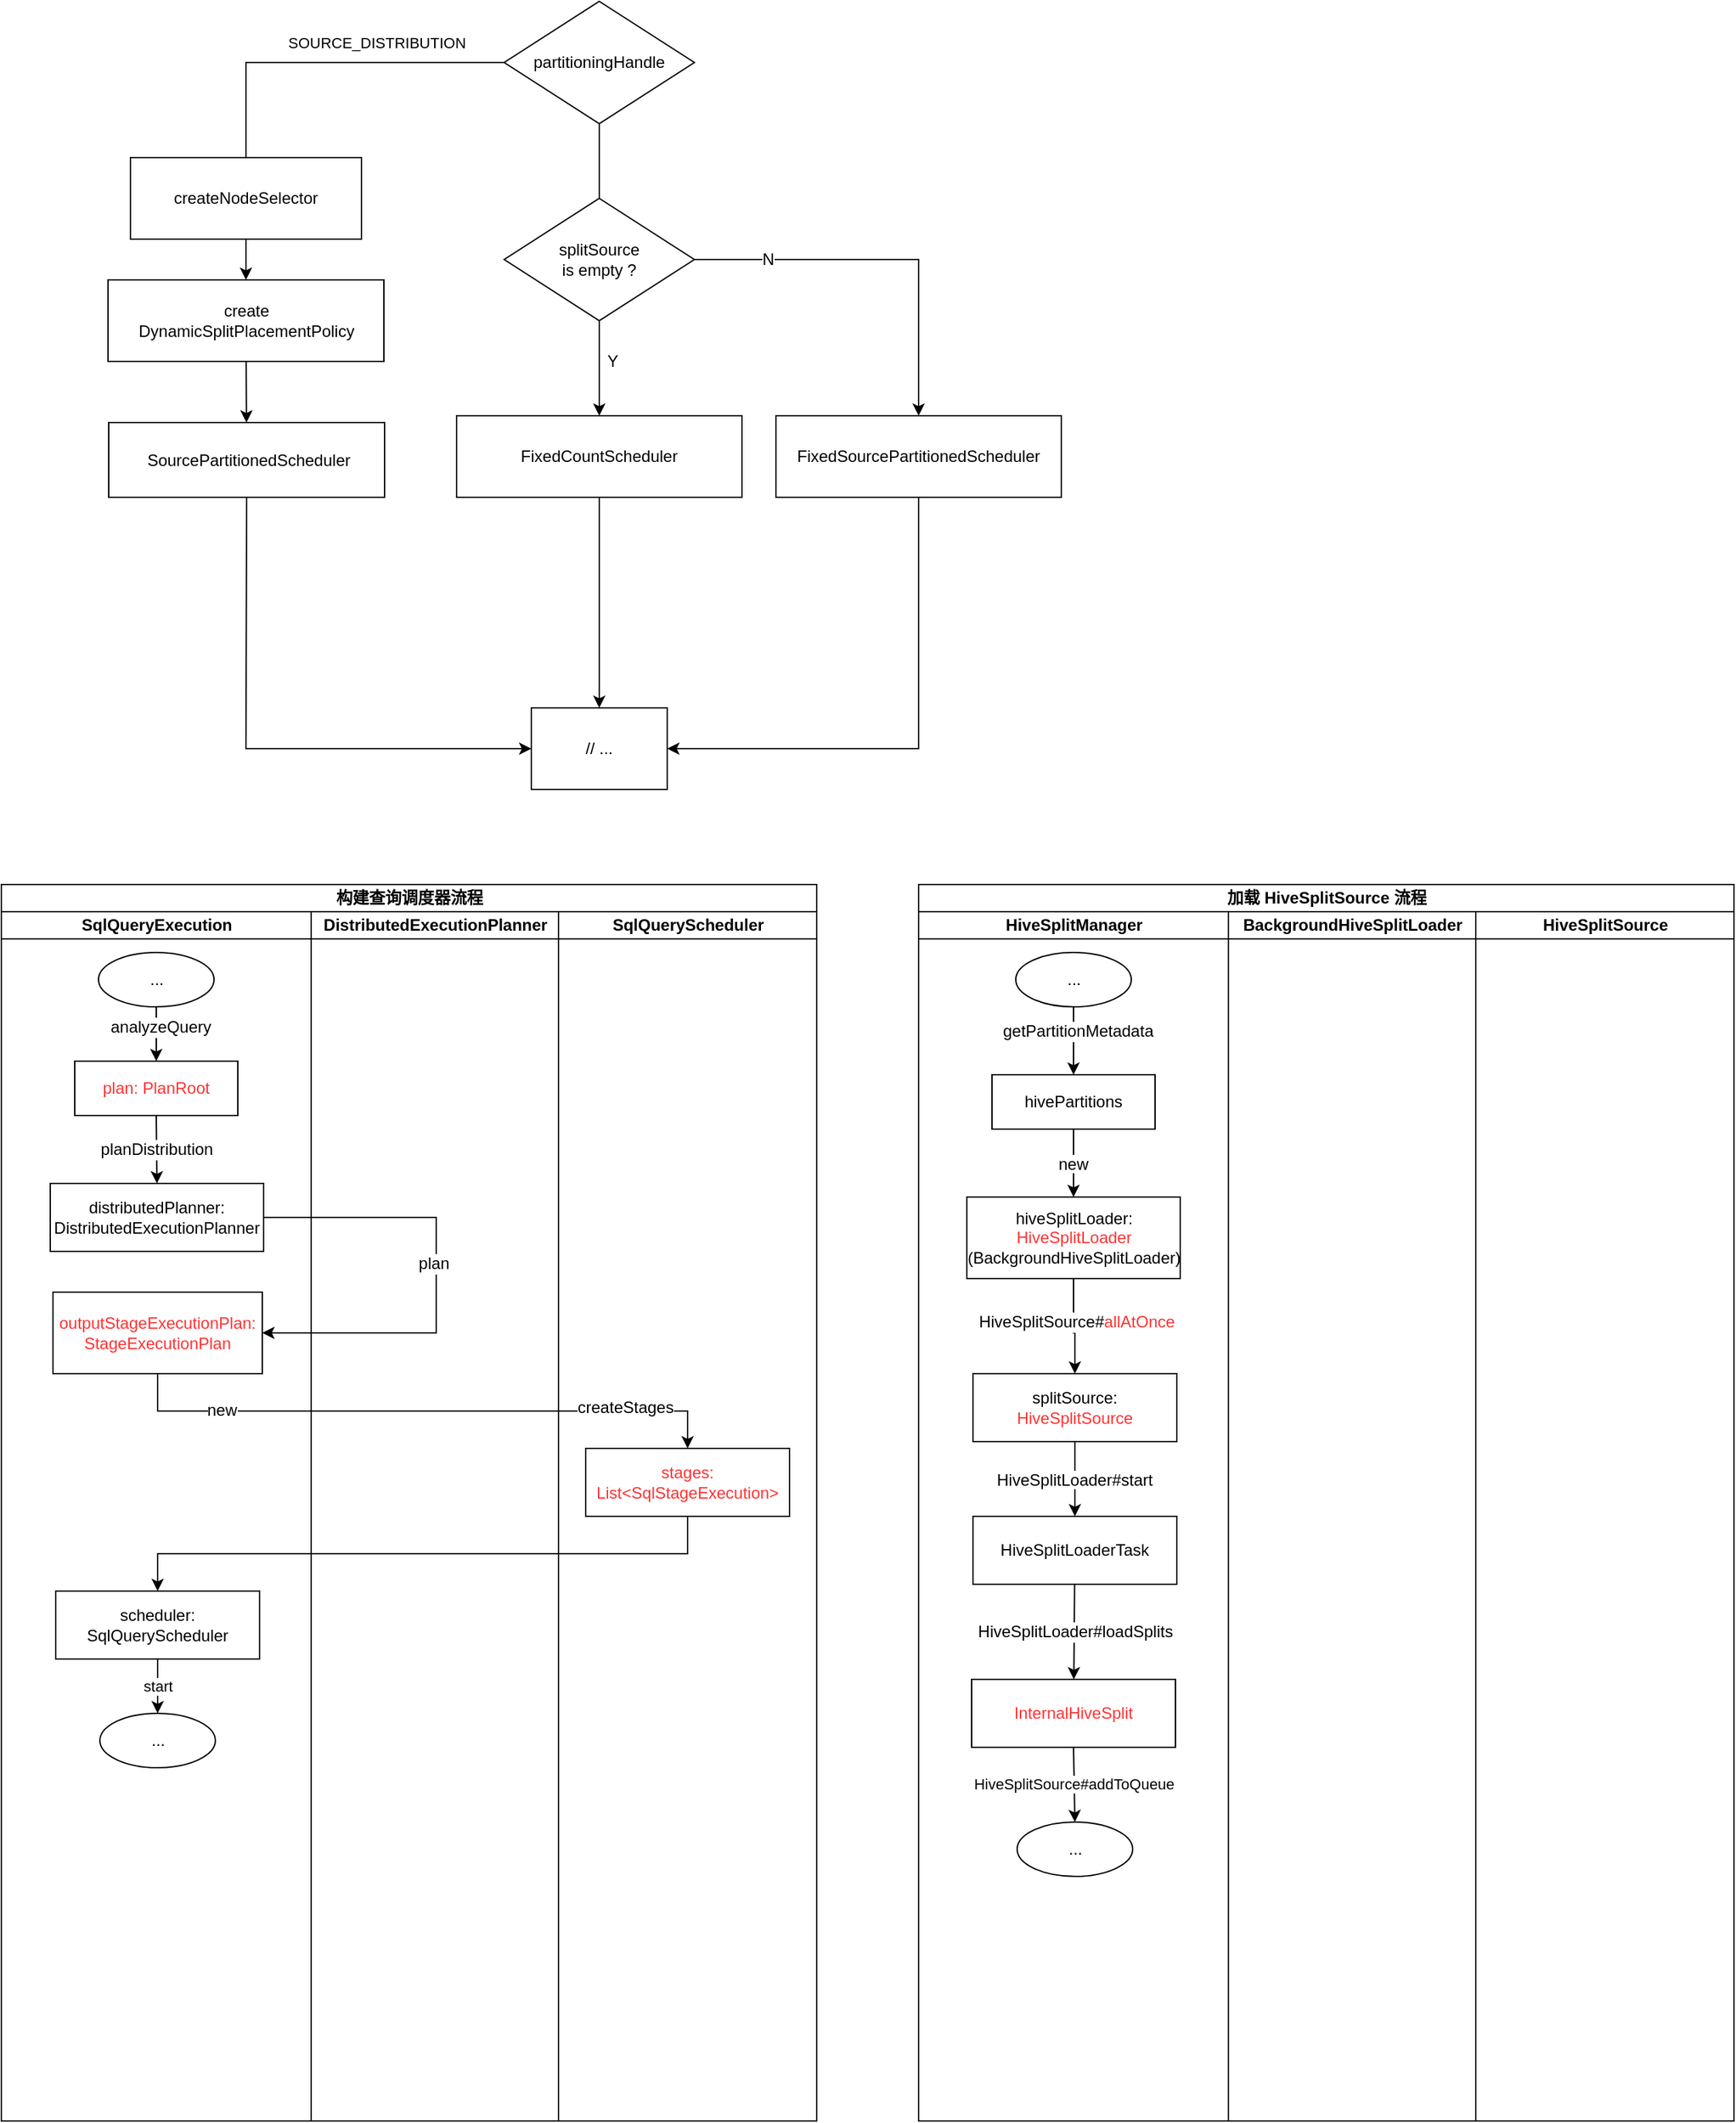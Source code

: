 <mxfile version="12.1.0" type="github" pages="1"><diagram id="IUXzHtW_R0PJzRLwc07r" name="Page-1"><mxGraphModel dx="1186" dy="775" grid="1" gridSize="10" guides="1" tooltips="1" connect="1" arrows="1" fold="1" page="1" pageScale="1" pageWidth="2339" pageHeight="3300" math="0" shadow="0"><root><mxCell id="0"/><mxCell id="1" parent="0"/><mxCell id="SPzI8nF-dsDxfP2UtwFZ-1" value="partitioningHandle" style="rhombus;whiteSpace=wrap;html=1;" vertex="1" parent="1"><mxGeometry x="380" y="200" width="140" height="90" as="geometry"/></mxCell><mxCell id="SPzI8nF-dsDxfP2UtwFZ-11" value="// ..." style="whiteSpace=wrap;html=1;align=center;verticalAlign=middle;container=1;recursiveResize=0;treeFolding=1;treeMoving=1;" vertex="1" parent="1"><mxGeometry x="400" y="720" width="100" height="60" as="geometry"/></mxCell><mxCell id="SPzI8nF-dsDxfP2UtwFZ-12" value="" style="edgeStyle=elbowEdgeStyle;elbow=vertical;startArrow=none;endArrow=none;rounded=0;exitX=0.5;exitY=1;exitDx=0;exitDy=0;" edge="1" parent="1" source="SPzI8nF-dsDxfP2UtwFZ-1"><mxGeometry relative="1" as="geometry"><mxPoint x="680" y="280" as="sourcePoint"/><mxPoint x="450" y="360" as="targetPoint"/></mxGeometry></mxCell><mxCell id="SPzI8nF-dsDxfP2UtwFZ-15" value="createNodeSelector" style="whiteSpace=wrap;html=1;align=center;verticalAlign=middle;container=1;recursiveResize=0;treeFolding=1;treeMoving=1;" vertex="1" parent="1"><mxGeometry x="105" y="315" width="170" height="60" as="geometry"/></mxCell><mxCell id="SPzI8nF-dsDxfP2UtwFZ-16" value="SOURCE_DISTRIBUTION" style="edgeStyle=elbowEdgeStyle;elbow=vertical;startArrow=none;endArrow=none;rounded=0;exitX=0;exitY=0.5;exitDx=0;exitDy=0;" edge="1" target="SPzI8nF-dsDxfP2UtwFZ-15" parent="1" source="SPzI8nF-dsDxfP2UtwFZ-1"><mxGeometry x="-0.28" y="-15" relative="1" as="geometry"><mxPoint x="330" y="245" as="sourcePoint"/><Array as="points"><mxPoint x="190" y="245"/></Array><mxPoint as="offset"/></mxGeometry></mxCell><mxCell id="SPzI8nF-dsDxfP2UtwFZ-22" value="" style="edgeStyle=none;rounded=0;orthogonalLoop=1;jettySize=auto;html=1;" edge="1" parent="1" source="SPzI8nF-dsDxfP2UtwFZ-18" target="SPzI8nF-dsDxfP2UtwFZ-21"><mxGeometry relative="1" as="geometry"/></mxCell><mxCell id="SPzI8nF-dsDxfP2UtwFZ-18" value="create&lt;br&gt;DynamicSplitPlacementPolicy" style="whiteSpace=wrap;html=1;align=center;verticalAlign=middle;container=1;recursiveResize=0;treeFolding=1;treeMoving=1;" vertex="1" parent="1"><mxGeometry x="88.5" y="405" width="203" height="60" as="geometry"/></mxCell><mxCell id="SPzI8nF-dsDxfP2UtwFZ-21" value="&amp;nbsp;SourcePartitionedScheduler" style="whiteSpace=wrap;html=1;align=center;verticalAlign=middle;container=1;recursiveResize=0;treeFolding=1;treeMoving=1;" vertex="1" parent="1"><mxGeometry x="89" y="510" width="203" height="55" as="geometry"/></mxCell><mxCell id="SPzI8nF-dsDxfP2UtwFZ-25" value="" style="edgeStyle=none;rounded=0;orthogonalLoop=1;jettySize=auto;html=1;exitX=0.5;exitY=1;exitDx=0;exitDy=0;entryX=0.5;entryY=0;entryDx=0;entryDy=0;" edge="1" parent="1" source="SPzI8nF-dsDxfP2UtwFZ-15" target="SPzI8nF-dsDxfP2UtwFZ-18"><mxGeometry relative="1" as="geometry"><mxPoint x="270" y="560" as="sourcePoint"/><mxPoint x="270" y="630" as="targetPoint"/></mxGeometry></mxCell><mxCell id="SPzI8nF-dsDxfP2UtwFZ-28" value="" style="edgeStyle=none;rounded=0;orthogonalLoop=1;jettySize=auto;html=1;exitX=0.5;exitY=1;exitDx=0;exitDy=0;entryX=0;entryY=0.5;entryDx=0;entryDy=0;" edge="1" parent="1" source="SPzI8nF-dsDxfP2UtwFZ-21" target="SPzI8nF-dsDxfP2UtwFZ-11"><mxGeometry relative="1" as="geometry"><mxPoint x="280" y="840" as="sourcePoint"/><mxPoint x="330" y="850" as="targetPoint"/><Array as="points"><mxPoint x="190" y="750"/></Array></mxGeometry></mxCell><mxCell id="SPzI8nF-dsDxfP2UtwFZ-30" value="splitSource&lt;br&gt;is empty ?" style="rhombus;whiteSpace=wrap;html=1;" vertex="1" parent="1"><mxGeometry x="380" y="345" width="140" height="90" as="geometry"/></mxCell><mxCell id="SPzI8nF-dsDxfP2UtwFZ-31" value="FixedCountScheduler" style="whiteSpace=wrap;html=1;align=center;verticalAlign=middle;container=1;recursiveResize=0;treeFolding=1;treeMoving=1;" vertex="1" parent="1"><mxGeometry x="345" y="505" width="210" height="60" as="geometry"/></mxCell><mxCell id="SPzI8nF-dsDxfP2UtwFZ-33" value="Y" style="text;html=1;strokeColor=none;fillColor=none;align=center;verticalAlign=middle;whiteSpace=wrap;rounded=0;" vertex="1" parent="1"><mxGeometry x="440" y="455" width="40" height="20" as="geometry"/></mxCell><mxCell id="SPzI8nF-dsDxfP2UtwFZ-38" value="" style="edgeStyle=none;rounded=0;orthogonalLoop=1;jettySize=auto;html=1;exitX=0.5;exitY=1;exitDx=0;exitDy=0;" edge="1" parent="1" source="SPzI8nF-dsDxfP2UtwFZ-30" target="SPzI8nF-dsDxfP2UtwFZ-31"><mxGeometry relative="1" as="geometry"><mxPoint x="200" y="475" as="sourcePoint"/><mxPoint x="200" y="515" as="targetPoint"/></mxGeometry></mxCell><mxCell id="SPzI8nF-dsDxfP2UtwFZ-39" value="" style="edgeStyle=none;rounded=0;orthogonalLoop=1;jettySize=auto;html=1;exitX=1;exitY=0.5;exitDx=0;exitDy=0;entryX=0.5;entryY=0;entryDx=0;entryDy=0;" edge="1" parent="1" source="SPzI8nF-dsDxfP2UtwFZ-30" target="SPzI8nF-dsDxfP2UtwFZ-40"><mxGeometry relative="1" as="geometry"><mxPoint x="460" y="445" as="sourcePoint"/><mxPoint x="660" y="390" as="targetPoint"/><Array as="points"><mxPoint x="685" y="390"/></Array></mxGeometry></mxCell><mxCell id="SPzI8nF-dsDxfP2UtwFZ-41" value="N" style="text;html=1;resizable=0;points=[];align=center;verticalAlign=middle;labelBackgroundColor=#ffffff;" vertex="1" connectable="0" parent="SPzI8nF-dsDxfP2UtwFZ-39"><mxGeometry x="-0.614" relative="1" as="geometry"><mxPoint as="offset"/></mxGeometry></mxCell><mxCell id="SPzI8nF-dsDxfP2UtwFZ-40" value="&lt;span style=&quot;white-space: normal&quot;&gt;FixedSourcePartitionedScheduler&lt;/span&gt;" style="whiteSpace=wrap;html=1;align=center;verticalAlign=middle;container=1;recursiveResize=0;treeFolding=1;treeMoving=1;" vertex="1" parent="1"><mxGeometry x="580" y="505" width="210" height="60" as="geometry"/></mxCell><mxCell id="SPzI8nF-dsDxfP2UtwFZ-43" value="" style="edgeStyle=none;rounded=0;orthogonalLoop=1;jettySize=auto;html=1;exitX=0.5;exitY=1;exitDx=0;exitDy=0;entryX=0.5;entryY=0;entryDx=0;entryDy=0;" edge="1" parent="1" source="SPzI8nF-dsDxfP2UtwFZ-31" target="SPzI8nF-dsDxfP2UtwFZ-11"><mxGeometry relative="1" as="geometry"><mxPoint x="460" y="445" as="sourcePoint"/><mxPoint x="460" y="515" as="targetPoint"/></mxGeometry></mxCell><mxCell id="SPzI8nF-dsDxfP2UtwFZ-48" value="构建查询调度器流程" style="swimlane;html=1;childLayout=stackLayout;resizeParent=1;resizeParentMax=0;startSize=20;" vertex="1" parent="1"><mxGeometry x="10" y="850" width="600" height="910" as="geometry"/></mxCell><mxCell id="SPzI8nF-dsDxfP2UtwFZ-97" value="" style="edgeStyle=elbowEdgeStyle;elbow=vertical;startArrow=none;endArrow=classic;rounded=0;exitX=0.5;exitY=1;exitDx=0;exitDy=0;endFill=1;" edge="1" target="SPzI8nF-dsDxfP2UtwFZ-96" parent="SPzI8nF-dsDxfP2UtwFZ-48" source="SPzI8nF-dsDxfP2UtwFZ-89"><mxGeometry relative="1" as="geometry"><mxPoint x="502.5" y="560" as="sourcePoint"/></mxGeometry></mxCell><mxCell id="SPzI8nF-dsDxfP2UtwFZ-49" value="SqlQueryExecution" style="swimlane;html=1;startSize=20;" vertex="1" parent="SPzI8nF-dsDxfP2UtwFZ-48"><mxGeometry y="20" width="228" height="890" as="geometry"/></mxCell><UserObject label="plan: PlanRoot" treeRoot="1" id="SPzI8nF-dsDxfP2UtwFZ-58"><mxCell style="whiteSpace=wrap;html=1;align=center;treeFolding=1;treeMoving=1;container=1;recursiveResize=0;labelBackgroundColor=none;fontColor=#FF3333;" vertex="1" parent="SPzI8nF-dsDxfP2UtwFZ-49"><mxGeometry x="54" y="110" width="120" height="40" as="geometry"/></mxCell></UserObject><mxCell id="SPzI8nF-dsDxfP2UtwFZ-59" value="" style="endArrow=classic;html=1;entryX=0.5;entryY=0;entryDx=0;entryDy=0;" edge="1" parent="SPzI8nF-dsDxfP2UtwFZ-49" target="SPzI8nF-dsDxfP2UtwFZ-58"><mxGeometry width="50" height="50" relative="1" as="geometry"><mxPoint x="114" y="70" as="sourcePoint"/><mxPoint x="139" y="50" as="targetPoint"/></mxGeometry></mxCell><mxCell id="SPzI8nF-dsDxfP2UtwFZ-61" value="analyzeQuery" style="text;html=1;resizable=0;points=[];align=center;verticalAlign=middle;labelBackgroundColor=#ffffff;" vertex="1" connectable="0" parent="SPzI8nF-dsDxfP2UtwFZ-59"><mxGeometry x="-0.28" y="3" relative="1" as="geometry"><mxPoint as="offset"/></mxGeometry></mxCell><mxCell id="SPzI8nF-dsDxfP2UtwFZ-62" value="..." style="ellipse;whiteSpace=wrap;html=1;" vertex="1" parent="SPzI8nF-dsDxfP2UtwFZ-49"><mxGeometry x="71.5" y="30" width="85" height="40" as="geometry"/></mxCell><UserObject label="distributedPlanner:&lt;br&gt;DistributedExecutionPlanner" treeRoot="1" id="SPzI8nF-dsDxfP2UtwFZ-73"><mxCell style="whiteSpace=wrap;html=1;align=center;treeFolding=1;treeMoving=1;container=1;recursiveResize=0;" vertex="1" parent="SPzI8nF-dsDxfP2UtwFZ-49"><mxGeometry x="36" y="200" width="157" height="50" as="geometry"/></mxCell></UserObject><mxCell id="SPzI8nF-dsDxfP2UtwFZ-76" value="" style="endArrow=classic;html=1;exitX=0.5;exitY=1;exitDx=0;exitDy=0;entryX=0.5;entryY=0;entryDx=0;entryDy=0;" edge="1" parent="SPzI8nF-dsDxfP2UtwFZ-49" source="SPzI8nF-dsDxfP2UtwFZ-58" target="SPzI8nF-dsDxfP2UtwFZ-73"><mxGeometry width="50" height="50" relative="1" as="geometry"><mxPoint x="113" y="205" as="sourcePoint"/><mxPoint x="113" y="250" as="targetPoint"/></mxGeometry></mxCell><mxCell id="SPzI8nF-dsDxfP2UtwFZ-77" value="planDistribution" style="text;html=1;resizable=0;points=[];align=center;verticalAlign=middle;labelBackgroundColor=#ffffff;" vertex="1" connectable="0" parent="SPzI8nF-dsDxfP2UtwFZ-76"><mxGeometry x="-0.28" y="3" relative="1" as="geometry"><mxPoint x="-3" y="7" as="offset"/></mxGeometry></mxCell><mxCell id="SPzI8nF-dsDxfP2UtwFZ-65" value="outputStageExecutionPlan:&lt;br&gt;StageExecutionPlan" style="whiteSpace=wrap;html=1;align=center;verticalAlign=middle;container=1;recursiveResize=0;treeFolding=1;treeMoving=1;fontColor=#FF3333;" vertex="1" parent="SPzI8nF-dsDxfP2UtwFZ-49"><mxGeometry x="38" y="280" width="154" height="60" as="geometry"/></mxCell><mxCell id="SPzI8nF-dsDxfP2UtwFZ-66" value="" style="edgeStyle=elbowEdgeStyle;elbow=vertical;startArrow=none;endArrow=classic;rounded=0;endFill=1;exitX=1;exitY=0.5;exitDx=0;exitDy=0;entryX=1;entryY=0.5;entryDx=0;entryDy=0;" edge="1" target="SPzI8nF-dsDxfP2UtwFZ-65" parent="SPzI8nF-dsDxfP2UtwFZ-49" source="SPzI8nF-dsDxfP2UtwFZ-73"><mxGeometry relative="1" as="geometry"><mxPoint x="120" y="360" as="sourcePoint"/><mxPoint x="310" y="440" as="targetPoint"/><Array as="points"><mxPoint x="320" y="350"/><mxPoint x="170" y="270"/><mxPoint x="330" y="300"/><mxPoint x="130" y="280"/><mxPoint x="250" y="290"/><mxPoint x="300" y="270"/><mxPoint x="350" y="310"/><mxPoint x="140" y="310"/><mxPoint x="210" y="400"/></Array></mxGeometry></mxCell><mxCell id="SPzI8nF-dsDxfP2UtwFZ-91" value="&lt;span style=&quot;font-family: &amp;#34;helvetica&amp;#34; , &amp;#34;arial&amp;#34; , sans-serif ; font-size: 0px ; background-color: rgb(248 , 249 , 250)&quot;&gt;%3CmxGraphModel%3E%3Croot%3E%3CmxCell%20id%3D%220%22%2F%3E%3CmxCell%20id%3D%221%22%20parent%3D%220%22%2F%3E%3CmxCell%20id%3D%222%22%20value%3D%22plan%22%20style%3D%22text%3Bhtml%3D1%3Bresizable%3D0%3Bpoints%3D%5B%5D%3Balign%3Dcenter%3BverticalAlign%3Dmiddle%3BlabelBackgroundColor%3D%23ffffff%3B%22%20vertex%3D%221%22%20connectable%3D%220%22%20parent%3D%221%22%3E%3CmxGeometry%20x%3D%22277%22%20y%3D%221158%22%20as%3D%22geometry%22%3E%3CmxPoint%20as%3D%22offset%22%2F%3E%3C%2FmxGeometry%3E%3C%2FmxCell%3E%3C%2Froot%3E%3C%2FmxGraphModel%3E&lt;/span&gt;" style="text;html=1;resizable=0;points=[];align=center;verticalAlign=middle;labelBackgroundColor=#ffffff;" vertex="1" connectable="0" parent="SPzI8nF-dsDxfP2UtwFZ-66"><mxGeometry x="0.422" relative="1" as="geometry"><mxPoint as="offset"/></mxGeometry></mxCell><mxCell id="SPzI8nF-dsDxfP2UtwFZ-93" value="&lt;span style=&quot;font-family: &amp;#34;helvetica&amp;#34; , &amp;#34;arial&amp;#34; , sans-serif ; font-size: 0px ; background-color: rgb(248 , 249 , 250)&quot;&gt;%3CmxGraphModel%3E%3Croot%3E%3CmxCell%20id%3D%220%22%2F%3E%3CmxCell%20id%3D%221%22%20parent%3D%220%22%2F%3E%3CmxCell%20id%3D%222%22%20value%3D%22plan%22%20style%3D%22text%3Bhtml%3D1%3Bresizable%3D0%3Bpoints%3D%5B%5D%3Balign%3Dcenter%3BverticalAlign%3Dmiddle%3BlabelBackgroundColor%3D%23ffffff%3B%22%20vertex%3D%221%22%20connectable%3D%220%22%20parent%3D%221%22%3E%3CmxGeometry%20x%3D%22425%22%20y%3D%221250%22%20as%3D%22geometry%22%3E%3CmxPoint%20as%3D%22offset%22%2F%3E%3C%2FmxGeometry%3E%3C%2FmxCell%3E%3C%2Froot%3E%3C%2FmxGraphModel%3E&lt;/span&gt;&lt;span style=&quot;font-family: &amp;#34;helvetica&amp;#34; , &amp;#34;arial&amp;#34; , sans-serif ; font-size: 0px ; background-color: rgb(248 , 249 , 250)&quot;&gt;%3CmxGraphModel%3E%3Croot%3E%3CmxCell%20id%3D%220%22%2F%3E%3CmxCell%20id%3D%221%22%20parent%3D%220%22%2F%3E%3CmxCell%20id%3D%222%22%20value%3D%22plan%22%20style%3D%22text%3Bhtml%3D1%3Bresizable%3D0%3Bpoints%3D%5B%5D%3Balign%3Dcenter%3BverticalAlign%3Dmiddle%3BlabelBackgroundColor%3D%23ffffff%3B%22%20vertex%3D%221%22%20connectable%3D%220%22%20parent%3D%221%22%3E%3CmxGeometry%20x%3D%22425%22%20y%3D%221250%22%20as%3D%22geometry%22%3E%3CmxPoint%20as%3D%22offset%22%2F%3E%3C%2FmxGeometry%3E%3C%2FmxCell%3E%3C%2Froot%3E%3C%2FmxGraphModel%3Eplan&lt;br&gt;&lt;br&gt;&lt;/span&gt;" style="text;html=1;resizable=0;points=[];align=center;verticalAlign=middle;labelBackgroundColor=#ffffff;" vertex="1" connectable="0" parent="SPzI8nF-dsDxfP2UtwFZ-66"><mxGeometry x="-0.042" relative="1" as="geometry"><mxPoint as="offset"/></mxGeometry></mxCell><mxCell id="SPzI8nF-dsDxfP2UtwFZ-94" value="plan" style="text;html=1;resizable=0;points=[];align=center;verticalAlign=middle;labelBackgroundColor=#ffffff;" vertex="1" connectable="0" parent="SPzI8nF-dsDxfP2UtwFZ-66"><mxGeometry x="-0.057" y="-2" relative="1" as="geometry"><mxPoint as="offset"/></mxGeometry></mxCell><mxCell id="SPzI8nF-dsDxfP2UtwFZ-96" value="scheduler:&lt;br&gt;SqlQueryScheduler" style="whiteSpace=wrap;html=1;align=center;verticalAlign=middle;container=1;recursiveResize=0;treeFolding=1;treeMoving=1;" vertex="1" parent="SPzI8nF-dsDxfP2UtwFZ-49"><mxGeometry x="40" y="500" width="150" height="50" as="geometry"/></mxCell><mxCell id="SPzI8nF-dsDxfP2UtwFZ-103" value="..." style="ellipse;whiteSpace=wrap;html=1;" vertex="1" parent="SPzI8nF-dsDxfP2UtwFZ-49"><mxGeometry x="72.5" y="590" width="85" height="40" as="geometry"/></mxCell><mxCell id="SPzI8nF-dsDxfP2UtwFZ-104" value="start" style="endArrow=classic;html=1;exitX=0.5;exitY=1;exitDx=0;exitDy=0;entryX=0.5;entryY=0;entryDx=0;entryDy=0;" edge="1" parent="SPzI8nF-dsDxfP2UtwFZ-49" source="SPzI8nF-dsDxfP2UtwFZ-96" target="SPzI8nF-dsDxfP2UtwFZ-103"><mxGeometry width="50" height="50" relative="1" as="geometry"><mxPoint x="113" y="540" as="sourcePoint"/><mxPoint x="113.5" y="590" as="targetPoint"/></mxGeometry></mxCell><mxCell id="SPzI8nF-dsDxfP2UtwFZ-50" value="DistributedExecutionPlanner" style="swimlane;html=1;startSize=20;" vertex="1" parent="SPzI8nF-dsDxfP2UtwFZ-48"><mxGeometry x="228" y="20" width="182" height="890" as="geometry"/></mxCell><mxCell id="SPzI8nF-dsDxfP2UtwFZ-51" value="SqlQueryScheduler" style="swimlane;html=1;startSize=20;" vertex="1" parent="SPzI8nF-dsDxfP2UtwFZ-48"><mxGeometry x="410" y="20" width="190" height="890" as="geometry"/></mxCell><mxCell id="SPzI8nF-dsDxfP2UtwFZ-89" value="stages:&lt;br&gt;List&amp;lt;SqlStageExecution&amp;gt;" style="whiteSpace=wrap;html=1;align=center;verticalAlign=middle;container=1;recursiveResize=0;treeFolding=1;treeMoving=1;fontColor=#FF3333;" vertex="1" parent="SPzI8nF-dsDxfP2UtwFZ-51"><mxGeometry x="20" y="395" width="150" height="50" as="geometry"/></mxCell><mxCell id="SPzI8nF-dsDxfP2UtwFZ-90" value="" style="edgeStyle=elbowEdgeStyle;elbow=vertical;startArrow=none;endArrow=classic;rounded=0;exitX=0.5;exitY=1;exitDx=0;exitDy=0;endFill=1;" edge="1" target="SPzI8nF-dsDxfP2UtwFZ-89" parent="SPzI8nF-dsDxfP2UtwFZ-48" source="SPzI8nF-dsDxfP2UtwFZ-65"><mxGeometry relative="1" as="geometry"><mxPoint x="115" y="465" as="sourcePoint"/></mxGeometry></mxCell><mxCell id="SPzI8nF-dsDxfP2UtwFZ-95" value="createStages" style="text;html=1;resizable=0;points=[];align=center;verticalAlign=middle;labelBackgroundColor=#ffffff;" vertex="1" connectable="0" parent="SPzI8nF-dsDxfP2UtwFZ-90"><mxGeometry x="0.669" y="3" relative="1" as="geometry"><mxPoint as="offset"/></mxGeometry></mxCell><mxCell id="SPzI8nF-dsDxfP2UtwFZ-100" value="new" style="text;html=1;resizable=0;points=[];align=center;verticalAlign=middle;labelBackgroundColor=#ffffff;" vertex="1" connectable="0" parent="SPzI8nF-dsDxfP2UtwFZ-90"><mxGeometry x="-0.665" y="1" relative="1" as="geometry"><mxPoint as="offset"/></mxGeometry></mxCell><mxCell id="SPzI8nF-dsDxfP2UtwFZ-109" value="加载 HiveSplitSource 流程" style="swimlane;html=1;childLayout=stackLayout;resizeParent=1;resizeParentMax=0;startSize=20;" vertex="1" parent="1"><mxGeometry x="685" y="850" width="600" height="910" as="geometry"/></mxCell><mxCell id="SPzI8nF-dsDxfP2UtwFZ-111" value="HiveSplitManager" style="swimlane;html=1;startSize=20;" vertex="1" parent="SPzI8nF-dsDxfP2UtwFZ-109"><mxGeometry y="20" width="228" height="890" as="geometry"/></mxCell><UserObject label="hivePartitions" treeRoot="1" id="SPzI8nF-dsDxfP2UtwFZ-112"><mxCell style="whiteSpace=wrap;html=1;align=center;treeFolding=1;treeMoving=1;container=1;recursiveResize=0;labelBackgroundColor=none;fontColor=#000000;" vertex="1" parent="SPzI8nF-dsDxfP2UtwFZ-111"><mxGeometry x="54" y="120" width="120" height="40" as="geometry"/></mxCell></UserObject><mxCell id="SPzI8nF-dsDxfP2UtwFZ-113" value="" style="endArrow=classic;html=1;entryX=0.5;entryY=0;entryDx=0;entryDy=0;" edge="1" parent="SPzI8nF-dsDxfP2UtwFZ-111" target="SPzI8nF-dsDxfP2UtwFZ-112"><mxGeometry width="50" height="50" relative="1" as="geometry"><mxPoint x="114" y="70" as="sourcePoint"/><mxPoint x="139" y="50" as="targetPoint"/></mxGeometry></mxCell><mxCell id="SPzI8nF-dsDxfP2UtwFZ-114" value="getPartitionMetadata" style="text;html=1;resizable=0;points=[];align=center;verticalAlign=middle;labelBackgroundColor=#ffffff;" vertex="1" connectable="0" parent="SPzI8nF-dsDxfP2UtwFZ-113"><mxGeometry x="-0.28" y="3" relative="1" as="geometry"><mxPoint as="offset"/></mxGeometry></mxCell><mxCell id="SPzI8nF-dsDxfP2UtwFZ-115" value="..." style="ellipse;whiteSpace=wrap;html=1;" vertex="1" parent="SPzI8nF-dsDxfP2UtwFZ-111"><mxGeometry x="71.5" y="30" width="85" height="40" as="geometry"/></mxCell><UserObject label="hiveSplitLoader:&lt;br&gt;&lt;font color=&quot;#ff3333&quot;&gt;HiveSplitLoader&lt;/font&gt; &lt;br&gt;(BackgroundHiveSplitLoader&lt;span style=&quot;font-family: &amp;#34;helvetica&amp;#34; , &amp;#34;arial&amp;#34; , sans-serif ; font-size: 0px ; white-space: nowrap&quot;&gt;%3CmxGraphModel%3E%3Croot%3E%3CmxCell%20id%3D%220%22%2F%3E%3CmxCell%20id%3D%221%22%20parent%3D%220%22%2F%3E%3CmxCell%20id%3D%222%22%20value%3D%22%22%20style%3D%22edgeStyle%3DelbowEdgeStyle%3Belbow%3Dvertical%3BstartArrow%3Dnone%3BendArrow%3Dclassic%3Brounded%3D0%3BexitX%3D0.5%3BexitY%3D1%3BexitDx%3D0%3BexitDy%3D0%3BendFill%3D1%3B%22%20edge%3D%221%22%20parent%3D%221%22%3E%3CmxGeometry%20relative%3D%221%22%20as%3D%22geometry%22%3E%3CmxPoint%20x%3D%22800%22%20y%3D%221120%22%20as%3D%22sourcePoint%22%2F%3E%3CmxPoint%20x%3D%221185%22%20y%3D%221180%22%20as%3D%22targetPoint%22%2F%3E%3CArray%20as%3D%22points%22%3E%3CmxPoint%20x%3D%221000%22%20y%3D%221150%22%2F%3E%3C%2FArray%3E%3C%2FmxGeometry%3E%3C%2FmxCell%3E%3CmxCell%20id%3D%223%22%20value%3D%22allAtOnce%22%20style%3D%22text%3Bhtml%3D1%3Bresizable%3D0%3Bpoints%3D%5B%5D%3Balign%3Dcenter%3BverticalAlign%3Dmiddle%3BlabelBackgroundColor%3D%23ffffff%3BfontColor%3D%23000000%3B%22%20vertex%3D%221%22%20connectable%3D%220%22%20parent%3D%222%22%3E%3CmxGeometry%20x%3D%220.634%22%20y%3D%221%22%20relative%3D%221%22%20as%3D%22geometry%22%3E%3CmxPoint%20x%3D%227%22%20y%3D%22-19%22%20as%3D%22offset%22%2F%3E%3C%2FmxGeometry%3E%3C%2FmxCell%3E%3C%2Froot%3E%3C%2FmxGraphModel%&lt;/span&gt;)" treeRoot="1" id="SPzI8nF-dsDxfP2UtwFZ-116"><mxCell style="whiteSpace=wrap;html=1;align=center;treeFolding=1;treeMoving=1;container=1;recursiveResize=0;" vertex="1" parent="SPzI8nF-dsDxfP2UtwFZ-111"><mxGeometry x="35.5" y="210" width="157" height="60" as="geometry"/></mxCell></UserObject><mxCell id="SPzI8nF-dsDxfP2UtwFZ-142" value="HiveSplitLoader#loadSplits" style="edgeStyle=none;rounded=0;orthogonalLoop=1;jettySize=auto;html=1;endArrow=classic;endFill=1;fontSize=12;fontColor=#000000;" edge="1" parent="SPzI8nF-dsDxfP2UtwFZ-111" source="SPzI8nF-dsDxfP2UtwFZ-124" target="SPzI8nF-dsDxfP2UtwFZ-141"><mxGeometry relative="1" as="geometry"/></mxCell><mxCell id="SPzI8nF-dsDxfP2UtwFZ-124" value="HiveSplitLoaderTask" style="whiteSpace=wrap;html=1;align=center;verticalAlign=middle;container=1;recursiveResize=0;treeFolding=1;treeMoving=1;" vertex="1" parent="SPzI8nF-dsDxfP2UtwFZ-111"><mxGeometry x="40" y="445" width="150" height="50" as="geometry"/></mxCell><mxCell id="SPzI8nF-dsDxfP2UtwFZ-141" value="&lt;font color=&quot;#ff3333&quot;&gt;InternalHiveSplit&lt;/font&gt;" style="whiteSpace=wrap;html=1;align=center;verticalAlign=middle;container=1;recursiveResize=0;treeFolding=1;treeMoving=1;" vertex="1" parent="SPzI8nF-dsDxfP2UtwFZ-111"><mxGeometry x="39" y="565" width="150" height="50" as="geometry"/></mxCell><mxCell id="SPzI8nF-dsDxfP2UtwFZ-125" value="..." style="ellipse;whiteSpace=wrap;html=1;" vertex="1" parent="SPzI8nF-dsDxfP2UtwFZ-111"><mxGeometry x="72.5" y="670" width="85" height="40" as="geometry"/></mxCell><mxCell id="SPzI8nF-dsDxfP2UtwFZ-126" value="HiveSplitSource#addToQueue" style="endArrow=classic;html=1;entryX=0.5;entryY=0;entryDx=0;entryDy=0;exitX=0.5;exitY=1;exitDx=0;exitDy=0;" edge="1" parent="SPzI8nF-dsDxfP2UtwFZ-111" source="SPzI8nF-dsDxfP2UtwFZ-141" target="SPzI8nF-dsDxfP2UtwFZ-125"><mxGeometry width="50" height="50" relative="1" as="geometry"><mxPoint x="155" y="570" as="sourcePoint"/><mxPoint x="113.5" y="590" as="targetPoint"/></mxGeometry></mxCell><mxCell id="SPzI8nF-dsDxfP2UtwFZ-138" value="new" style="edgeStyle=elbowEdgeStyle;elbow=vertical;startArrow=none;endArrow=classic;rounded=0;exitX=0.5;exitY=1;exitDx=0;exitDy=0;endFill=1;entryX=0.5;entryY=0;entryDx=0;entryDy=0;fontSize=12;" edge="1" parent="SPzI8nF-dsDxfP2UtwFZ-111" source="SPzI8nF-dsDxfP2UtwFZ-112" target="SPzI8nF-dsDxfP2UtwFZ-116"><mxGeometry relative="1" as="geometry"><mxPoint x="125" y="260" as="sourcePoint"/><mxPoint x="510" y="320" as="targetPoint"/><Array as="points"><mxPoint x="125" y="190"/></Array></mxGeometry></mxCell><mxCell id="SPzI8nF-dsDxfP2UtwFZ-129" value="splitSource:&lt;br&gt;&lt;font color=&quot;#ff3333&quot;&gt;HiveSplitSource&lt;/font&gt;" style="whiteSpace=wrap;html=1;align=center;verticalAlign=middle;container=1;recursiveResize=0;treeFolding=1;treeMoving=1;fontColor=#000000;" vertex="1" parent="SPzI8nF-dsDxfP2UtwFZ-111"><mxGeometry x="40" y="340" width="150" height="50" as="geometry"/></mxCell><mxCell id="SPzI8nF-dsDxfP2UtwFZ-110" value="HiveSplitLoader#start" style="edgeStyle=elbowEdgeStyle;elbow=horizontal;startArrow=none;endArrow=classic;rounded=0;exitX=0.5;exitY=1;exitDx=0;exitDy=0;endFill=1;entryX=0.5;entryY=0;entryDx=0;entryDy=0;fontSize=12;" edge="1" parent="SPzI8nF-dsDxfP2UtwFZ-111" source="SPzI8nF-dsDxfP2UtwFZ-129" target="SPzI8nF-dsDxfP2UtwFZ-124"><mxGeometry relative="1" as="geometry"><mxPoint x="502.5" y="540" as="sourcePoint"/><mxPoint x="115" y="480" as="targetPoint"/><Array as="points"/></mxGeometry></mxCell><mxCell id="SPzI8nF-dsDxfP2UtwFZ-130" value="" style="edgeStyle=elbowEdgeStyle;elbow=vertical;startArrow=none;endArrow=classic;rounded=0;exitX=0.5;exitY=1;exitDx=0;exitDy=0;endFill=1;entryX=0.5;entryY=0;entryDx=0;entryDy=0;" edge="1" parent="SPzI8nF-dsDxfP2UtwFZ-111" source="SPzI8nF-dsDxfP2UtwFZ-116" target="SPzI8nF-dsDxfP2UtwFZ-129"><mxGeometry relative="1" as="geometry"><mxPoint x="115" y="360" as="sourcePoint"/><Array as="points"><mxPoint x="125" y="310"/><mxPoint x="465" y="310"/></Array></mxGeometry></mxCell><mxCell id="SPzI8nF-dsDxfP2UtwFZ-137" value="HiveSplitSource#&lt;font color=&quot;#ff3333&quot;&gt;allAtOnce&lt;/font&gt;" style="text;html=1;resizable=0;points=[];align=center;verticalAlign=middle;labelBackgroundColor=#ffffff;fontColor=#000000;" vertex="1" connectable="0" parent="SPzI8nF-dsDxfP2UtwFZ-130"><mxGeometry x="0.634" y="1" relative="1" as="geometry"><mxPoint y="-25" as="offset"/></mxGeometry></mxCell><mxCell id="SPzI8nF-dsDxfP2UtwFZ-140" style="edgeStyle=none;rounded=0;orthogonalLoop=1;jettySize=auto;html=1;entryX=0.5;entryY=0;entryDx=0;entryDy=0;endArrow=classic;endFill=1;fontSize=12;fontColor=#000000;" edge="1" parent="SPzI8nF-dsDxfP2UtwFZ-111" source="SPzI8nF-dsDxfP2UtwFZ-124" target="SPzI8nF-dsDxfP2UtwFZ-124"><mxGeometry relative="1" as="geometry"/></mxCell><mxCell id="SPzI8nF-dsDxfP2UtwFZ-127" value="BackgroundHiveSplitLoader" style="swimlane;html=1;startSize=20;" vertex="1" parent="SPzI8nF-dsDxfP2UtwFZ-109"><mxGeometry x="228" y="20" width="182" height="890" as="geometry"/></mxCell><mxCell id="SPzI8nF-dsDxfP2UtwFZ-128" value="HiveSplitSource" style="swimlane;html=1;startSize=20;" vertex="1" parent="SPzI8nF-dsDxfP2UtwFZ-109"><mxGeometry x="410" y="20" width="190" height="890" as="geometry"/></mxCell><mxCell id="SPzI8nF-dsDxfP2UtwFZ-144" value="" style="edgeStyle=none;rounded=0;orthogonalLoop=1;jettySize=auto;html=1;exitX=0.5;exitY=1;exitDx=0;exitDy=0;entryX=1;entryY=0.5;entryDx=0;entryDy=0;" edge="1" parent="1" source="SPzI8nF-dsDxfP2UtwFZ-40" target="SPzI8nF-dsDxfP2UtwFZ-11"><mxGeometry relative="1" as="geometry"><mxPoint x="200" y="575" as="sourcePoint"/><mxPoint x="410" y="760" as="targetPoint"/><Array as="points"><mxPoint x="685" y="750"/></Array></mxGeometry></mxCell></root></mxGraphModel></diagram></mxfile>